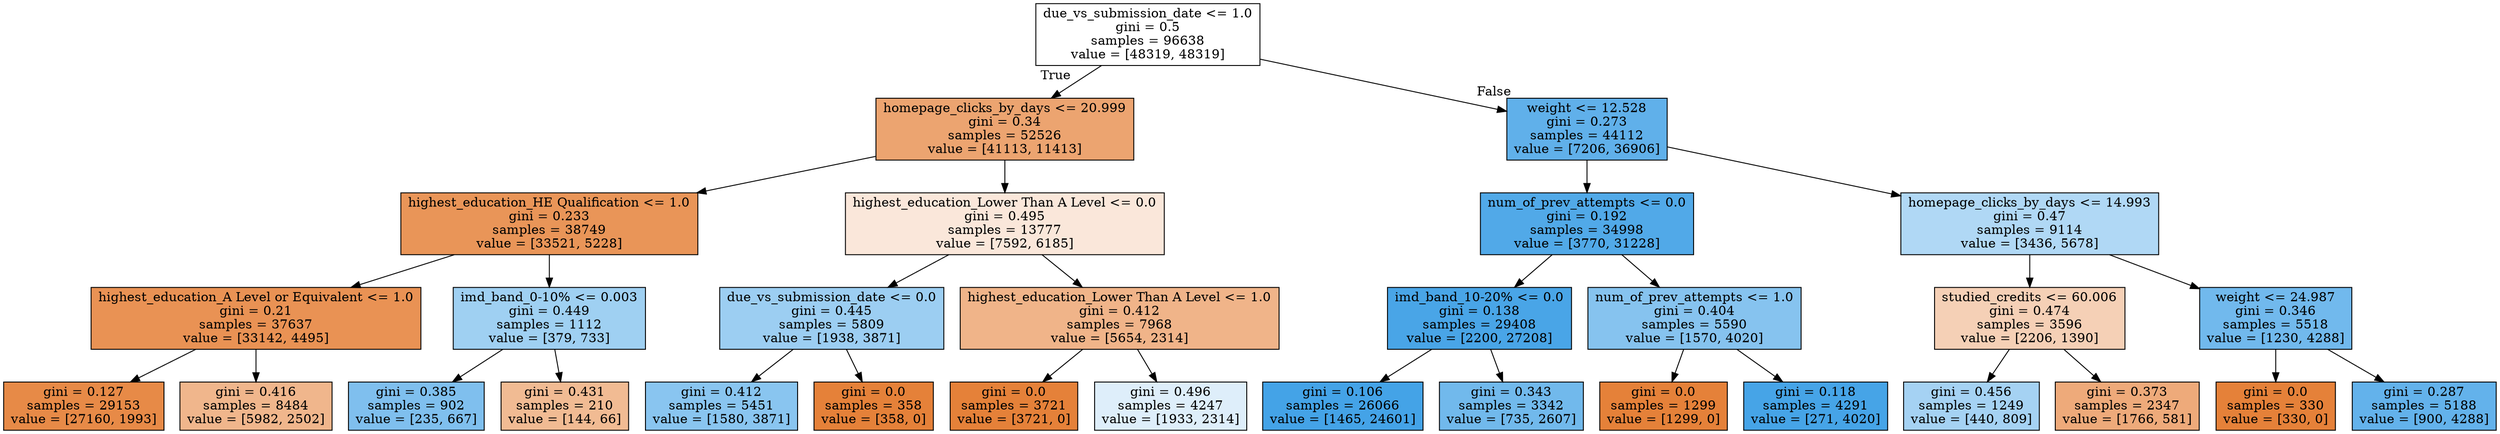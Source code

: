 digraph Tree {
node [shape=box, style="filled", color="black"] ;
0 [label="due_vs_submission_date <= 1.0\ngini = 0.5\nsamples = 96638\nvalue = [48319, 48319]", fillcolor="#e5813900"] ;
1 [label="homepage_clicks_by_days <= 20.999\ngini = 0.34\nsamples = 52526\nvalue = [41113, 11413]", fillcolor="#e58139b8"] ;
0 -> 1 [labeldistance=2.5, labelangle=45, headlabel="True"] ;
2 [label="highest_education_HE Qualification <= 1.0\ngini = 0.233\nsamples = 38749\nvalue = [33521, 5228]", fillcolor="#e58139d7"] ;
1 -> 2 ;
3 [label="highest_education_A Level or Equivalent <= 1.0\ngini = 0.21\nsamples = 37637\nvalue = [33142, 4495]", fillcolor="#e58139dc"] ;
2 -> 3 ;
4 [label="gini = 0.127\nsamples = 29153\nvalue = [27160, 1993]", fillcolor="#e58139ec"] ;
3 -> 4 ;
5 [label="gini = 0.416\nsamples = 8484\nvalue = [5982, 2502]", fillcolor="#e5813994"] ;
3 -> 5 ;
6 [label="imd_band_0-10% <= 0.003\ngini = 0.449\nsamples = 1112\nvalue = [379, 733]", fillcolor="#399de57b"] ;
2 -> 6 ;
7 [label="gini = 0.385\nsamples = 902\nvalue = [235, 667]", fillcolor="#399de5a5"] ;
6 -> 7 ;
8 [label="gini = 0.431\nsamples = 210\nvalue = [144, 66]", fillcolor="#e581398a"] ;
6 -> 8 ;
9 [label="highest_education_Lower Than A Level <= 0.0\ngini = 0.495\nsamples = 13777\nvalue = [7592, 6185]", fillcolor="#e581392f"] ;
1 -> 9 ;
10 [label="due_vs_submission_date <= 0.0\ngini = 0.445\nsamples = 5809\nvalue = [1938, 3871]", fillcolor="#399de57f"] ;
9 -> 10 ;
11 [label="gini = 0.412\nsamples = 5451\nvalue = [1580, 3871]", fillcolor="#399de597"] ;
10 -> 11 ;
12 [label="gini = 0.0\nsamples = 358\nvalue = [358, 0]", fillcolor="#e58139ff"] ;
10 -> 12 ;
13 [label="highest_education_Lower Than A Level <= 1.0\ngini = 0.412\nsamples = 7968\nvalue = [5654, 2314]", fillcolor="#e5813997"] ;
9 -> 13 ;
14 [label="gini = 0.0\nsamples = 3721\nvalue = [3721, 0]", fillcolor="#e58139ff"] ;
13 -> 14 ;
15 [label="gini = 0.496\nsamples = 4247\nvalue = [1933, 2314]", fillcolor="#399de52a"] ;
13 -> 15 ;
16 [label="weight <= 12.528\ngini = 0.273\nsamples = 44112\nvalue = [7206, 36906]", fillcolor="#399de5cd"] ;
0 -> 16 [labeldistance=2.5, labelangle=-45, headlabel="False"] ;
17 [label="num_of_prev_attempts <= 0.0\ngini = 0.192\nsamples = 34998\nvalue = [3770, 31228]", fillcolor="#399de5e0"] ;
16 -> 17 ;
18 [label="imd_band_10-20% <= 0.0\ngini = 0.138\nsamples = 29408\nvalue = [2200, 27208]", fillcolor="#399de5ea"] ;
17 -> 18 ;
19 [label="gini = 0.106\nsamples = 26066\nvalue = [1465, 24601]", fillcolor="#399de5f0"] ;
18 -> 19 ;
20 [label="gini = 0.343\nsamples = 3342\nvalue = [735, 2607]", fillcolor="#399de5b7"] ;
18 -> 20 ;
21 [label="num_of_prev_attempts <= 1.0\ngini = 0.404\nsamples = 5590\nvalue = [1570, 4020]", fillcolor="#399de59b"] ;
17 -> 21 ;
22 [label="gini = 0.0\nsamples = 1299\nvalue = [1299, 0]", fillcolor="#e58139ff"] ;
21 -> 22 ;
23 [label="gini = 0.118\nsamples = 4291\nvalue = [271, 4020]", fillcolor="#399de5ee"] ;
21 -> 23 ;
24 [label="homepage_clicks_by_days <= 14.993\ngini = 0.47\nsamples = 9114\nvalue = [3436, 5678]", fillcolor="#399de565"] ;
16 -> 24 ;
25 [label="studied_credits <= 60.006\ngini = 0.474\nsamples = 3596\nvalue = [2206, 1390]", fillcolor="#e581395e"] ;
24 -> 25 ;
26 [label="gini = 0.456\nsamples = 1249\nvalue = [440, 809]", fillcolor="#399de574"] ;
25 -> 26 ;
27 [label="gini = 0.373\nsamples = 2347\nvalue = [1766, 581]", fillcolor="#e58139ab"] ;
25 -> 27 ;
28 [label="weight <= 24.987\ngini = 0.346\nsamples = 5518\nvalue = [1230, 4288]", fillcolor="#399de5b6"] ;
24 -> 28 ;
29 [label="gini = 0.0\nsamples = 330\nvalue = [330, 0]", fillcolor="#e58139ff"] ;
28 -> 29 ;
30 [label="gini = 0.287\nsamples = 5188\nvalue = [900, 4288]", fillcolor="#399de5c9"] ;
28 -> 30 ;
}